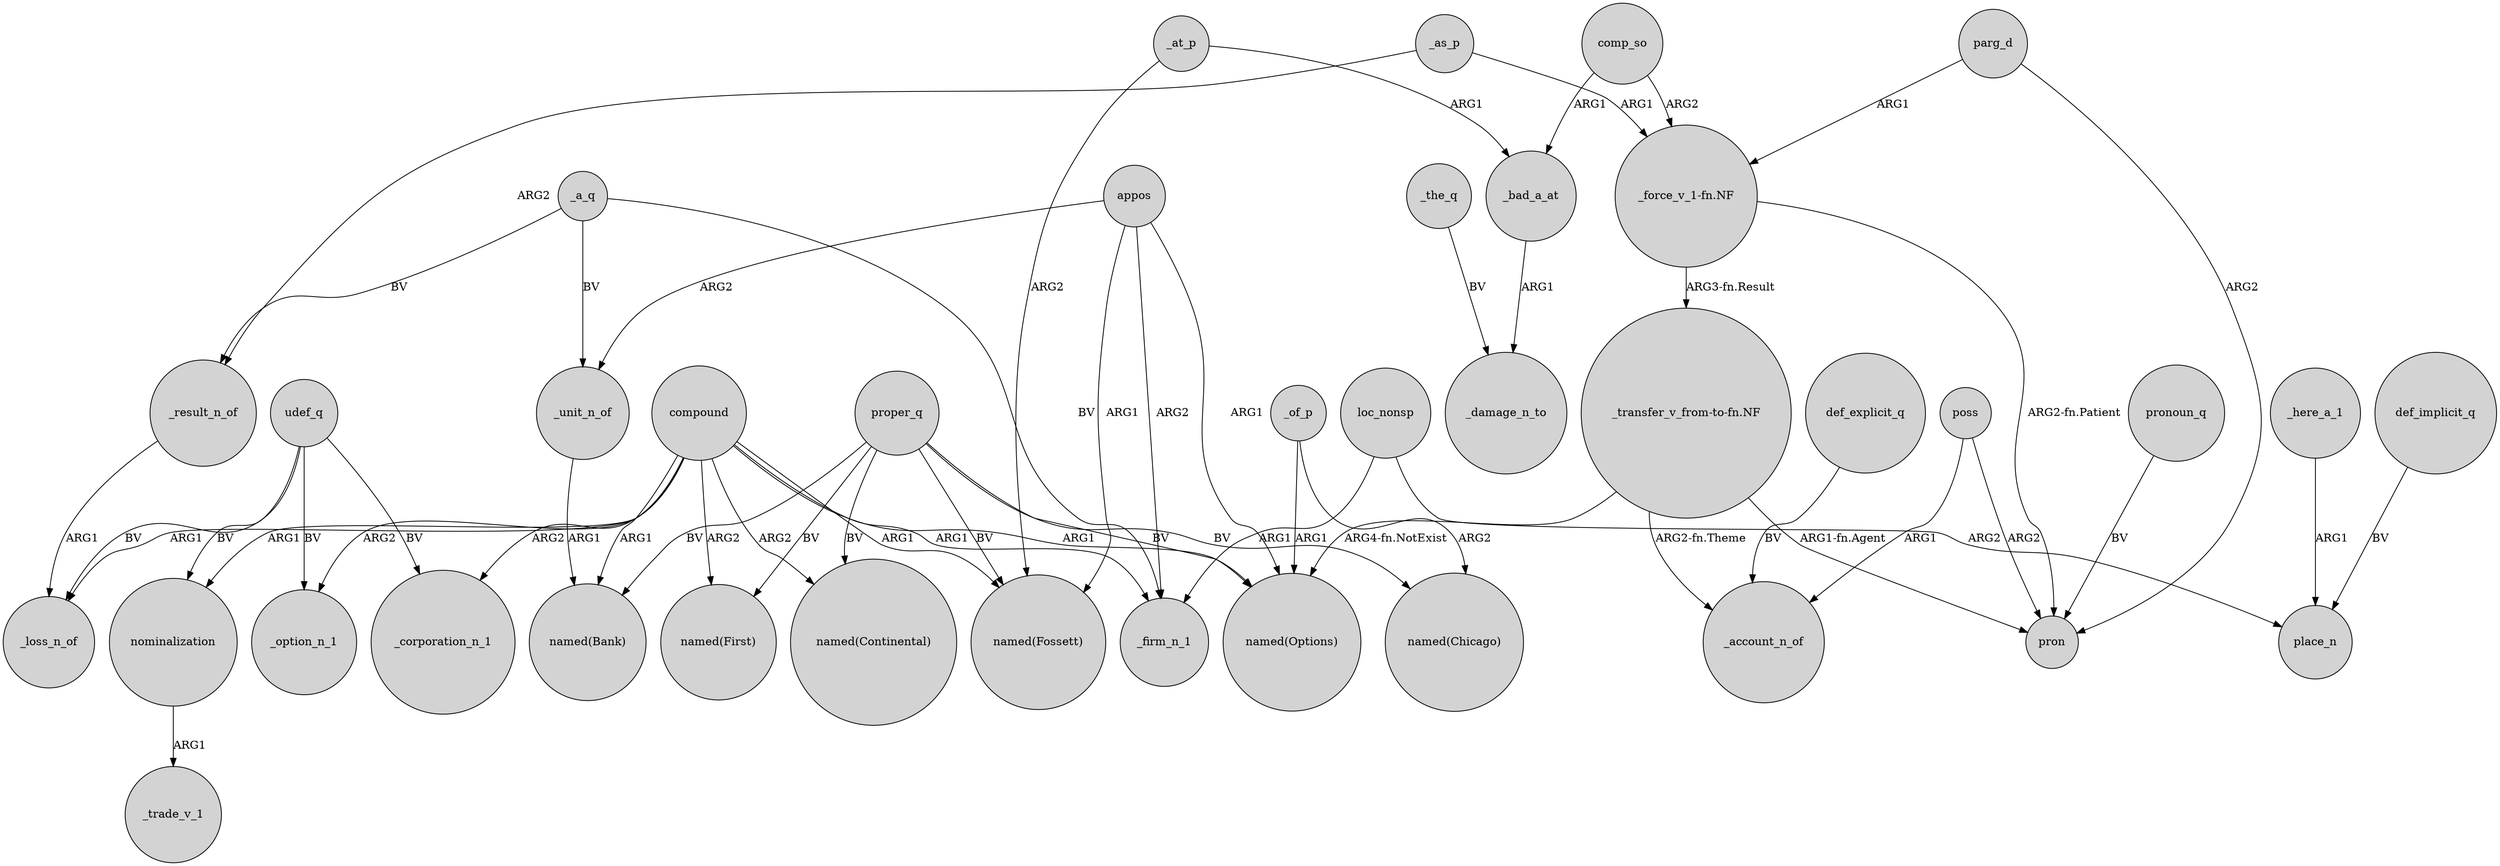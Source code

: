 digraph {
	node [shape=circle style=filled]
	_at_p -> "named(Fossett)" [label=ARG2]
	_of_p -> "named(Chicago)" [label=ARG2]
	_bad_a_at -> _damage_n_to [label=ARG1]
	_here_a_1 -> place_n [label=ARG1]
	poss -> pron [label=ARG2]
	appos -> _firm_n_1 [label=ARG2]
	udef_q -> _option_n_1 [label=BV]
	compound -> "named(Continental)" [label=ARG2]
	proper_q -> "named(Fossett)" [label=BV]
	compound -> "named(Fossett)" [label=ARG1]
	_at_p -> _bad_a_at [label=ARG1]
	"_force_v_1-fn.NF" -> pron [label="ARG2-fn.Patient"]
	appos -> "named(Options)" [label=ARG1]
	_a_q -> _firm_n_1 [label=BV]
	compound -> _corporation_n_1 [label=ARG2]
	proper_q -> "named(First)" [label=BV]
	_a_q -> _result_n_of [label=BV]
	def_implicit_q -> place_n [label=BV]
	compound -> "named(First)" [label=ARG2]
	nominalization -> _trade_v_1 [label=ARG1]
	parg_d -> pron [label=ARG2]
	"_transfer_v_from-to-fn.NF" -> pron [label="ARG1-fn.Agent"]
	"_transfer_v_from-to-fn.NF" -> _account_n_of [label="ARG2-fn.Theme"]
	comp_so -> _bad_a_at [label=ARG1]
	udef_q -> _corporation_n_1 [label=BV]
	comp_so -> "_force_v_1-fn.NF" [label=ARG2]
	compound -> _option_n_1 [label=ARG2]
	pronoun_q -> pron [label=BV]
	poss -> _account_n_of [label=ARG1]
	proper_q -> "named(Bank)" [label=BV]
	_as_p -> _result_n_of [label=ARG2]
	udef_q -> _loss_n_of [label=BV]
	"_force_v_1-fn.NF" -> "_transfer_v_from-to-fn.NF" [label="ARG3-fn.Result"]
	def_explicit_q -> _account_n_of [label=BV]
	_a_q -> _unit_n_of [label=BV]
	proper_q -> "named(Continental)" [label=BV]
	_as_p -> "_force_v_1-fn.NF" [label=ARG1]
	_unit_n_of -> "named(Bank)" [label=ARG1]
	compound -> _firm_n_1 [label=ARG1]
	udef_q -> nominalization [label=BV]
	parg_d -> "_force_v_1-fn.NF" [label=ARG1]
	appos -> "named(Fossett)" [label=ARG1]
	"_transfer_v_from-to-fn.NF" -> "named(Options)" [label="ARG4-fn.NotExist"]
	compound -> "named(Options)" [label=ARG1]
	compound -> "named(Bank)" [label=ARG1]
	loc_nonsp -> _firm_n_1 [label=ARG1]
	loc_nonsp -> place_n [label=ARG2]
	compound -> _loss_n_of [label=ARG1]
	_result_n_of -> _loss_n_of [label=ARG1]
	_of_p -> "named(Options)" [label=ARG1]
	_the_q -> _damage_n_to [label=BV]
	proper_q -> "named(Options)" [label=BV]
	compound -> nominalization [label=ARG1]
	proper_q -> "named(Chicago)" [label=BV]
	appos -> _unit_n_of [label=ARG2]
}
